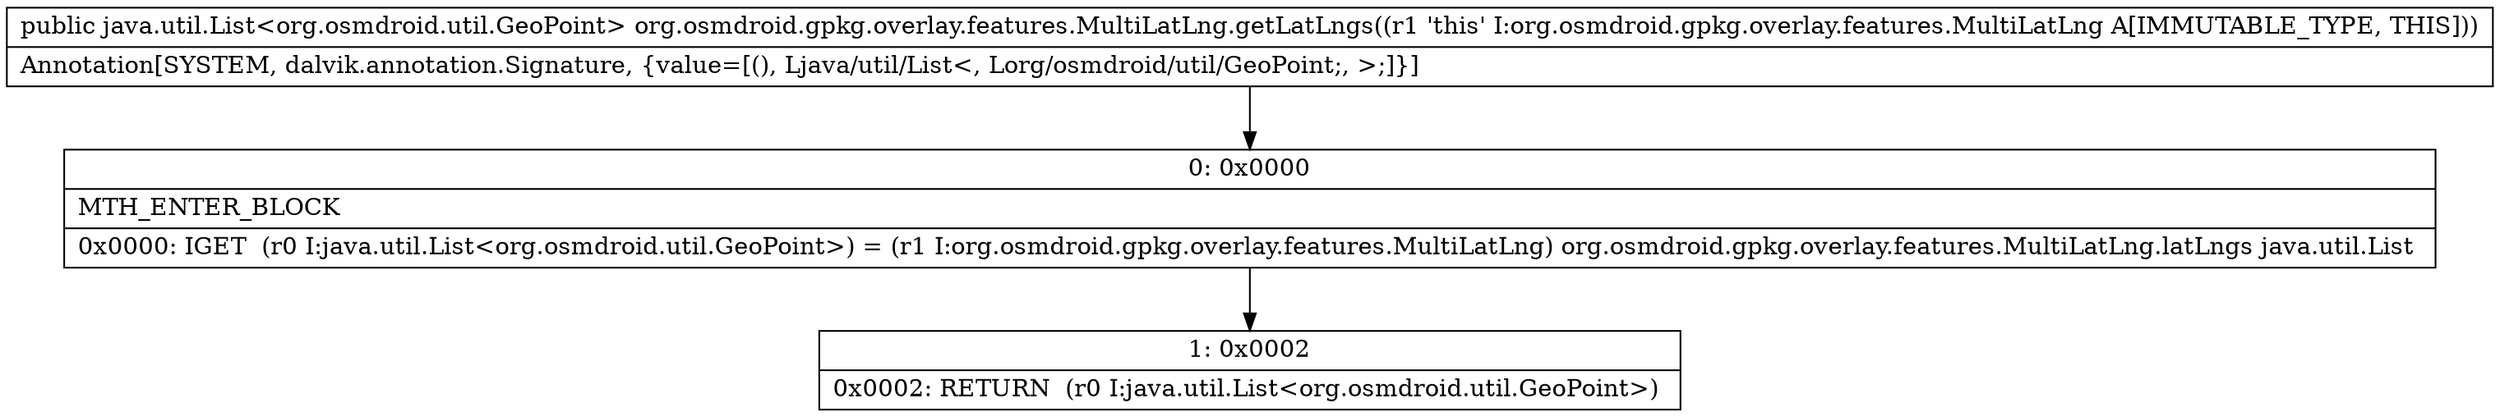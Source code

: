 digraph "CFG fororg.osmdroid.gpkg.overlay.features.MultiLatLng.getLatLngs()Ljava\/util\/List;" {
Node_0 [shape=record,label="{0\:\ 0x0000|MTH_ENTER_BLOCK\l|0x0000: IGET  (r0 I:java.util.List\<org.osmdroid.util.GeoPoint\>) = (r1 I:org.osmdroid.gpkg.overlay.features.MultiLatLng) org.osmdroid.gpkg.overlay.features.MultiLatLng.latLngs java.util.List \l}"];
Node_1 [shape=record,label="{1\:\ 0x0002|0x0002: RETURN  (r0 I:java.util.List\<org.osmdroid.util.GeoPoint\>) \l}"];
MethodNode[shape=record,label="{public java.util.List\<org.osmdroid.util.GeoPoint\> org.osmdroid.gpkg.overlay.features.MultiLatLng.getLatLngs((r1 'this' I:org.osmdroid.gpkg.overlay.features.MultiLatLng A[IMMUTABLE_TYPE, THIS]))  | Annotation[SYSTEM, dalvik.annotation.Signature, \{value=[(), Ljava\/util\/List\<, Lorg\/osmdroid\/util\/GeoPoint;, \>;]\}]\l}"];
MethodNode -> Node_0;
Node_0 -> Node_1;
}

